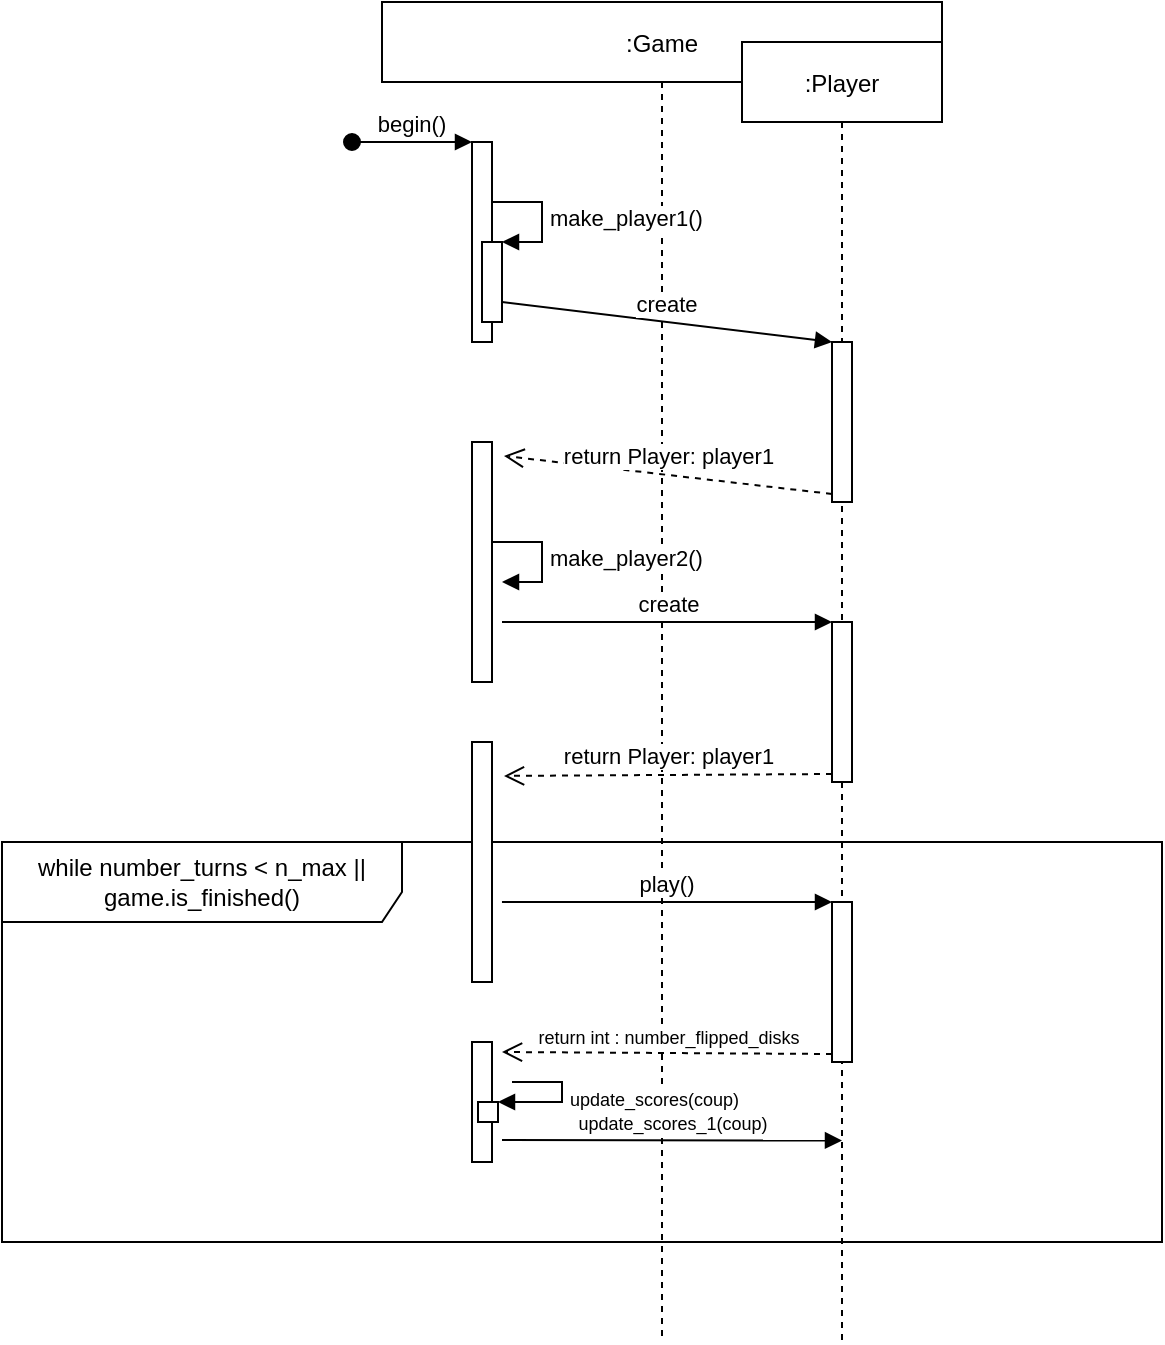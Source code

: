 <mxfile version="13.8.1" type="gitlab">
  <diagram id="kgpKYQtTHZ0yAKxKKP6v" name="Page-1">
    <mxGraphModel dx="2272" dy="707" grid="1" gridSize="10" guides="1" tooltips="1" connect="1" arrows="1" fold="1" page="1" pageScale="1" pageWidth="850" pageHeight="1100" math="0" shadow="0">
      <root>
        <mxCell id="0" />
        <mxCell id="1" parent="0" />
        <mxCell id="Pu9HoLUTAol9RbVhw2Wy-12" value="while number_turns &amp;lt; n_max || game.is_finished()" style="shape=umlFrame;whiteSpace=wrap;html=1;width=200;height=40;" vertex="1" parent="1">
          <mxGeometry x="-70" y="500" width="580" height="200" as="geometry" />
        </mxCell>
        <mxCell id="3nuBFxr9cyL0pnOWT2aG-1" value=":Game" style="shape=umlLifeline;perimeter=lifelinePerimeter;container=1;collapsible=0;recursiveResize=0;rounded=0;shadow=0;strokeWidth=1;" parent="1" vertex="1">
          <mxGeometry x="120" y="80" width="280" height="670" as="geometry" />
        </mxCell>
        <mxCell id="3nuBFxr9cyL0pnOWT2aG-2" value="" style="points=[];perimeter=orthogonalPerimeter;rounded=0;shadow=0;strokeWidth=1;" parent="3nuBFxr9cyL0pnOWT2aG-1" vertex="1">
          <mxGeometry x="45" y="70" width="10" height="100" as="geometry" />
        </mxCell>
        <mxCell id="3nuBFxr9cyL0pnOWT2aG-3" value="begin()" style="verticalAlign=bottom;startArrow=oval;endArrow=block;startSize=8;shadow=0;strokeWidth=1;" parent="3nuBFxr9cyL0pnOWT2aG-1" target="3nuBFxr9cyL0pnOWT2aG-2" edge="1">
          <mxGeometry relative="1" as="geometry">
            <mxPoint x="-15" y="70" as="sourcePoint" />
          </mxGeometry>
        </mxCell>
        <mxCell id="Pu9HoLUTAol9RbVhw2Wy-1" value="" style="html=1;points=[];perimeter=orthogonalPerimeter;" vertex="1" parent="3nuBFxr9cyL0pnOWT2aG-1">
          <mxGeometry x="50" y="120" width="10" height="40" as="geometry" />
        </mxCell>
        <mxCell id="Pu9HoLUTAol9RbVhw2Wy-2" value="make_player1()" style="edgeStyle=orthogonalEdgeStyle;html=1;align=left;spacingLeft=2;endArrow=block;rounded=0;entryX=1;entryY=0;" edge="1" target="Pu9HoLUTAol9RbVhw2Wy-1" parent="3nuBFxr9cyL0pnOWT2aG-1">
          <mxGeometry relative="1" as="geometry">
            <mxPoint x="55" y="100" as="sourcePoint" />
            <Array as="points">
              <mxPoint x="80" y="100" />
            </Array>
          </mxGeometry>
        </mxCell>
        <mxCell id="Pu9HoLUTAol9RbVhw2Wy-16" value="" style="points=[];perimeter=orthogonalPerimeter;rounded=0;shadow=0;strokeWidth=1;" vertex="1" parent="3nuBFxr9cyL0pnOWT2aG-1">
          <mxGeometry x="45" y="520" width="10" height="60" as="geometry" />
        </mxCell>
        <mxCell id="Pu9HoLUTAol9RbVhw2Wy-17" value="update_scores_1(coup)" style="html=1;verticalAlign=bottom;endArrow=block;fontSize=9;entryX=0.5;entryY=0.845;entryDx=0;entryDy=0;entryPerimeter=0;" edge="1" parent="3nuBFxr9cyL0pnOWT2aG-1" target="3nuBFxr9cyL0pnOWT2aG-5">
          <mxGeometry width="80" relative="1" as="geometry">
            <mxPoint x="60" y="569" as="sourcePoint" />
            <mxPoint x="140" y="550" as="targetPoint" />
          </mxGeometry>
        </mxCell>
        <mxCell id="3nuBFxr9cyL0pnOWT2aG-5" value=":Player" style="shape=umlLifeline;perimeter=lifelinePerimeter;container=1;collapsible=0;recursiveResize=0;rounded=0;shadow=0;strokeWidth=1;" parent="3nuBFxr9cyL0pnOWT2aG-1" vertex="1">
          <mxGeometry x="180" y="20" width="100" height="650" as="geometry" />
        </mxCell>
        <mxCell id="Pu9HoLUTAol9RbVhw2Wy-3" value="" style="html=1;points=[];perimeter=orthogonalPerimeter;" vertex="1" parent="3nuBFxr9cyL0pnOWT2aG-5">
          <mxGeometry x="45" y="150" width="10" height="80" as="geometry" />
        </mxCell>
        <mxCell id="Pu9HoLUTAol9RbVhw2Wy-18" value="" style="html=1;points=[];perimeter=orthogonalPerimeter;fontSize=9;" vertex="1" parent="3nuBFxr9cyL0pnOWT2aG-1">
          <mxGeometry x="48" y="550" width="10" height="10" as="geometry" />
        </mxCell>
        <mxCell id="Pu9HoLUTAol9RbVhw2Wy-19" value="update_scores(coup)" style="edgeStyle=orthogonalEdgeStyle;html=1;align=left;spacingLeft=2;endArrow=block;rounded=0;entryX=1;entryY=0;fontSize=9;" edge="1" target="Pu9HoLUTAol9RbVhw2Wy-18" parent="3nuBFxr9cyL0pnOWT2aG-1">
          <mxGeometry relative="1" as="geometry">
            <mxPoint x="65" y="540" as="sourcePoint" />
            <Array as="points">
              <mxPoint x="90" y="540" />
            </Array>
          </mxGeometry>
        </mxCell>
        <mxCell id="Pu9HoLUTAol9RbVhw2Wy-4" value="create" style="html=1;verticalAlign=bottom;endArrow=block;entryX=0;entryY=0;" edge="1" target="Pu9HoLUTAol9RbVhw2Wy-3" parent="1">
          <mxGeometry relative="1" as="geometry">
            <mxPoint x="180" y="230" as="sourcePoint" />
          </mxGeometry>
        </mxCell>
        <mxCell id="Pu9HoLUTAol9RbVhw2Wy-5" value="return Player: player1" style="html=1;verticalAlign=bottom;endArrow=open;dashed=1;endSize=8;exitX=0;exitY=0.95;entryX=1.6;entryY=0.058;entryDx=0;entryDy=0;entryPerimeter=0;" edge="1" source="Pu9HoLUTAol9RbVhw2Wy-3" parent="1" target="Pu9HoLUTAol9RbVhw2Wy-6">
          <mxGeometry relative="1" as="geometry">
            <mxPoint x="265" y="316" as="targetPoint" />
          </mxGeometry>
        </mxCell>
        <mxCell id="Pu9HoLUTAol9RbVhw2Wy-6" value="" style="points=[];perimeter=orthogonalPerimeter;rounded=0;shadow=0;strokeWidth=1;" vertex="1" parent="1">
          <mxGeometry x="165" y="300" width="10" height="120" as="geometry" />
        </mxCell>
        <mxCell id="Pu9HoLUTAol9RbVhw2Wy-7" value="make_player2()" style="edgeStyle=orthogonalEdgeStyle;html=1;align=left;spacingLeft=2;endArrow=block;rounded=0;entryX=1;entryY=0;" edge="1" parent="1">
          <mxGeometry relative="1" as="geometry">
            <mxPoint x="175" y="350" as="sourcePoint" />
            <Array as="points">
              <mxPoint x="200" y="350" />
            </Array>
            <mxPoint x="180" y="370" as="targetPoint" />
          </mxGeometry>
        </mxCell>
        <mxCell id="Pu9HoLUTAol9RbVhw2Wy-8" value="" style="html=1;points=[];perimeter=orthogonalPerimeter;" vertex="1" parent="1">
          <mxGeometry x="345" y="390" width="10" height="80" as="geometry" />
        </mxCell>
        <mxCell id="Pu9HoLUTAol9RbVhw2Wy-9" value="create" style="html=1;verticalAlign=bottom;endArrow=block;entryX=0;entryY=0;" edge="1" target="Pu9HoLUTAol9RbVhw2Wy-8" parent="1">
          <mxGeometry relative="1" as="geometry">
            <mxPoint x="180" y="390" as="sourcePoint" />
          </mxGeometry>
        </mxCell>
        <mxCell id="Pu9HoLUTAol9RbVhw2Wy-10" value="return Player: player1" style="html=1;verticalAlign=bottom;endArrow=open;dashed=1;endSize=8;exitX=0;exitY=0.95;entryX=1.6;entryY=0.058;entryDx=0;entryDy=0;entryPerimeter=0;" edge="1" source="Pu9HoLUTAol9RbVhw2Wy-8" parent="1">
          <mxGeometry relative="1" as="geometry">
            <mxPoint x="181" y="466.96" as="targetPoint" />
          </mxGeometry>
        </mxCell>
        <mxCell id="Pu9HoLUTAol9RbVhw2Wy-11" value="" style="points=[];perimeter=orthogonalPerimeter;rounded=0;shadow=0;strokeWidth=1;" vertex="1" parent="1">
          <mxGeometry x="165" y="450" width="10" height="120" as="geometry" />
        </mxCell>
        <mxCell id="Pu9HoLUTAol9RbVhw2Wy-13" value="" style="html=1;points=[];perimeter=orthogonalPerimeter;" vertex="1" parent="1">
          <mxGeometry x="345" y="530" width="10" height="80" as="geometry" />
        </mxCell>
        <mxCell id="Pu9HoLUTAol9RbVhw2Wy-14" value="play()" style="html=1;verticalAlign=bottom;endArrow=block;entryX=0;entryY=0;exitX=0.431;exitY=0.15;exitDx=0;exitDy=0;exitPerimeter=0;" edge="1" target="Pu9HoLUTAol9RbVhw2Wy-13" parent="1" source="Pu9HoLUTAol9RbVhw2Wy-12">
          <mxGeometry relative="1" as="geometry">
            <mxPoint x="275" y="530" as="sourcePoint" />
          </mxGeometry>
        </mxCell>
        <mxCell id="Pu9HoLUTAol9RbVhw2Wy-15" value="return int : number_flipped_disks" style="html=1;verticalAlign=bottom;endArrow=open;dashed=1;endSize=8;exitX=0;exitY=0.95;fontSize=9;" edge="1" source="Pu9HoLUTAol9RbVhw2Wy-13" parent="1">
          <mxGeometry relative="1" as="geometry">
            <mxPoint x="180" y="605" as="targetPoint" />
          </mxGeometry>
        </mxCell>
      </root>
    </mxGraphModel>
  </diagram>
</mxfile>
